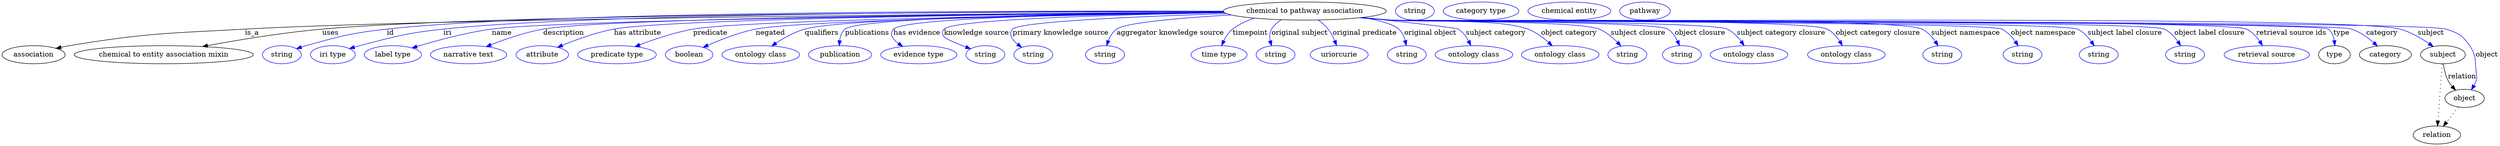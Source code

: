 digraph {
	graph [bb="0,0,4943.4,283"];
	node [label="\N"];
	"chemical to pathway association"	[height=0.5,
		label="chemical to pathway association",
		pos="2579.4,265",
		width=4.4774];
	association	[height=0.5,
		pos="62.394,178",
		width=1.7332];
	"chemical to pathway association" -> association	[label=is_a,
		lp="495.39,221.5",
		pos="e,107.14,190.57 2419.2,262.95 1996.5,259.92 857.73,250 481.39,229 326.72,220.37 287.25,221.19 134.39,196 128.71,195.06 122.81,193.93 \
116.94,192.71"];
	"chemical to entity association mixin"	[height=0.5,
		pos="320.39,178",
		width=4.9287];
	"chemical to pathway association" -> "chemical to entity association mixin"	[label=uses,
		lp="650.89,221.5",
		pos="e,397.12,194.3 2418.2,264 2016.5,263.55 978.81,259.37 634.39,229 557.02,222.18 469.83,207.75 406.99,196.13"];
	id	[color=blue,
		height=0.5,
		label=string,
		pos="554.39,178",
		width=1.0652];
	"chemical to pathway association" -> id	[color=blue,
		label=id,
		lp="769.39,221.5",
		pos="e,583.38,189.98 2418.2,264.7 2035.5,265.74 1080.5,264.56 762.39,229 690.24,220.93 672.34,215.5 602.39,196 599.29,195.13 596.09,194.17 \
592.89,193.15",
		style=solid];
	iri	[color=blue,
		height=0.5,
		label="iri type",
		pos="655.39,178",
		width=1.2277];
	"chemical to pathway association" -> iri	[color=blue,
		label=iri,
		lp="882.39,221.5",
		pos="e,688.3,190.2 2418.1,264.3 2052.6,264.41 1170.2,261.19 874.39,229 799.61,220.86 781.22,214.85 708.39,196 705.02,195.13 701.54,194.16 \
698.06,193.15",
		style=solid];
	name	[color=blue,
		height=0.5,
		label="label type",
		pos="774.39,178",
		width=1.5707];
	"chemical to pathway association" -> name	[color=blue,
		label=name,
		lp="990.39,221.5",
		pos="e,812.19,191.4 2419.5,262.58 2040.9,258.93 1110.9,248.11 970.39,229 918.75,221.98 861.11,206.29 821.78,194.35",
		style=solid];
	description	[color=blue,
		height=0.5,
		label="narrative text",
		pos="924.39,178",
		width=2.0943];
	"chemical to pathway association" -> description	[color=blue,
		label=description,
		lp="1111.9,221.5",
		pos="e,958.95,194.11 2419.1,263.03 2057.8,260.46 1201,251.99 1071.4,229 1035.7,222.68 997.04,209.22 968.29,197.87",
		style=solid];
	"has attribute"	[color=blue,
		height=0.5,
		label=attribute,
		pos="1069.4,178",
		width=1.4443];
	"chemical to pathway association" -> "has attribute"	[color=blue,
		label="has attribute",
		lp="1258.4,221.5",
		pos="e,1099.7,192.78 2419.3,262.71 2083.6,259.6 1327.2,250.31 1211.4,229 1175.8,222.44 1137.1,208.32 1109.1,196.75",
		style=solid];
	predicate	[color=blue,
		height=0.5,
		label="predicate type",
		pos="1217.4,178",
		width=2.1665];
	"chemical to pathway association" -> predicate	[color=blue,
		label=predicate,
		lp="1402.4,221.5",
		pos="e,1252.9,194.04 2420.4,261.98 2115.4,257.72 1469.1,246.73 1368.4,229 1331.9,222.57 1292.1,209.12 1262.6,197.79",
		style=solid];
	negated	[color=blue,
		height=0.5,
		label=boolean,
		pos="1360.4,178",
		width=1.2999];
	"chemical to pathway association" -> negated	[color=blue,
		label=negated,
		lp="1520.4,221.5",
		pos="e,1388,192.62 2420.6,261.8 2140.5,257.49 1579.7,246.76 1491.4,229 1458.5,222.38 1423,208.39 1397.3,196.89",
		style=solid];
	qualifiers	[color=blue,
		height=0.5,
		label="ontology class",
		pos="1501.4,178",
		width=2.1304];
	"chemical to pathway association" -> qualifiers	[color=blue,
		label=qualifiers,
		lp="1621.9,221.5",
		pos="e,1522.9,195.38 2419.6,262.57 2159.6,259.61 1665.8,251.14 1588.4,229 1568,223.18 1547.4,211.62 1531.4,201.08",
		style=solid];
	publications	[color=blue,
		height=0.5,
		label=publication,
		pos="1658.4,178",
		width=1.7332];
	"chemical to pathway association" -> publications	[color=blue,
		label=publications,
		lp="1712.4,221.5",
		pos="e,1656.9,196.02 2419.1,262.94 2165.2,260.54 1696.4,252.89 1668.4,229 1661.8,223.37 1658.8,214.71 1657.6,206.17",
		style=solid];
	"has evidence"	[color=blue,
		height=0.5,
		label="evidence type",
		pos="1814.4,178",
		width=2.0943];
	"chemical to pathway association" -> "has evidence"	[color=blue,
		label="has evidence",
		lp="1810.9,221.5",
		pos="e,1783,194.37 2419.1,262.74 2188.1,260.12 1786.7,252.23 1764.4,229 1755.2,219.42 1762.7,209.02 1774.4,200.2",
		style=solid];
	"knowledge source"	[color=blue,
		height=0.5,
		label=string,
		pos="1946.4,178",
		width=1.0652];
	"chemical to pathway association" -> "knowledge source"	[color=blue,
		label="knowledge source",
		lp="1928.9,221.5",
		pos="e,1917.1,189.71 2420.8,261.72 2216,257.97 1883.3,248.86 1864.4,229 1859.8,224.17 1860.7,219.56 1864.4,214 1867.1,209.87 1887.6,201.11 \
1907.5,193.39",
		style=solid];
	"primary knowledge source"	[color=blue,
		height=0.5,
		label=string,
		pos="2041.4,178",
		width=1.0652];
	"chemical to pathway association" -> "primary knowledge source"	[color=blue,
		label="primary knowledge source",
		lp="2095.4,221.5",
		pos="e,2018.4,192.58 2424.8,259.85 2258.3,254.6 2014.8,244.35 2000.4,229 1991.4,219.44 1999.2,208.17 2010.3,198.76",
		style=solid];
	"aggregator knowledge source"	[color=blue,
		height=0.5,
		label=string,
		pos="2183.4,178",
		width=1.0652];
	"chemical to pathway association" -> "aggregator knowledge source"	[color=blue,
		label="aggregator knowledge source",
		lp="2312.9,221.5",
		pos="e,2186.7,196.22 2433.8,257.26 2337.3,251.61 2225.2,242.32 2206.4,229 2198.6,223.46 2193.4,214.59 2189.9,205.85",
		style=solid];
	timepoint	[color=blue,
		height=0.5,
		label="time type",
		pos="2409.4,178",
		width=1.5346];
	"chemical to pathway association" -> timepoint	[color=blue,
		label=timepoint,
		lp="2471.4,221.5",
		pos="e,2414.6,196.25 2479.1,250.86 2463.8,245.74 2448.9,238.69 2436.4,229 2428.7,223.04 2422.9,214.23 2418.7,205.66",
		style=solid];
	"original subject"	[color=blue,
		height=0.5,
		label=string,
		pos="2521.4,178",
		width=1.0652];
	"chemical to pathway association" -> "original subject"	[color=blue,
		label="original subject",
		lp="2569.4,221.5",
		pos="e,2513.4,195.83 2532.9,247.74 2525.1,242.92 2518.1,236.78 2513.4,229 2509.2,222.01 2509.1,213.51 2510.7,205.53",
		style=solid];
	"original predicate"	[color=blue,
		height=0.5,
		label=uriorcurie,
		pos="2647.4,178",
		width=1.5887];
	"chemical to pathway association" -> "original predicate"	[color=blue,
		label="original predicate",
		lp="2697.9,221.5",
		pos="e,2642.2,196.38 2606.2,247.16 2613.1,241.95 2620.1,235.78 2625.4,229 2630.8,222.12 2635.2,213.69 2638.6,205.72",
		style=solid];
	"original object"	[color=blue,
		height=0.5,
		label=string,
		pos="2781.4,178",
		width=1.0652];
	"chemical to pathway association" -> "original object"	[color=blue,
		label="original object",
		lp="2827.9,221.5",
		pos="e,2780.3,196.25 2693.2,252.23 2724.8,246.9 2753.6,239.39 2765.4,229 2772,223.17 2775.9,214.61 2778.2,206.21",
		style=solid];
	"subject category"	[color=blue,
		height=0.5,
		label="ontology class",
		pos="2914.4,178",
		width=2.1304];
	"chemical to pathway association" -> "subject category"	[color=blue,
		label="subject category",
		lp="2957.9,221.5",
		pos="e,2908.3,196.26 2692.6,252.11 2777.3,243.03 2879.2,231.65 2883.4,229 2892.2,223.4 2899,214.27 2903.8,205.34",
		style=solid];
	"object category"	[color=blue,
		height=0.5,
		label="ontology class",
		pos="3085.4,178",
		width=2.1304];
	"chemical to pathway association" -> "object category"	[color=blue,
		label="object category",
		lp="3102.9,221.5",
		pos="e,3069.8,195.67 2692.9,252.19 2712.1,250.34 2731.8,248.54 2750.4,247 2810.5,242.01 2965,250.53 3021.4,229 3036.4,223.25 3050.8,212.67 \
3062.1,202.72",
		style=solid];
	"subject closure"	[color=blue,
		height=0.5,
		label=string,
		pos="3218.4,178",
		width=1.0652];
	"chemical to pathway association" -> "subject closure"	[color=blue,
		label="subject closure",
		lp="3239.9,221.5",
		pos="e,3205.6,195.28 2691.1,252 2710.8,250.13 2731.2,248.37 2750.4,247 2796.1,243.73 3119.9,246.26 3162.4,229 3176.2,223.37 3188.9,212.74 \
3198.7,202.72",
		style=solid];
	"object closure"	[color=blue,
		height=0.5,
		label=string,
		pos="3326.4,178",
		width=1.0652];
	"chemical to pathway association" -> "object closure"	[color=blue,
		label="object closure",
		lp="3362.4,221.5",
		pos="e,3321.7,196.04 2690.1,251.91 2710.2,250.03 2730.9,248.29 2750.4,247 2780.8,244.99 3272.4,244.83 3298.4,229 3307.2,223.63 3313.5,\
214.38 3317.8,205.29",
		style=solid];
	"subject category closure"	[color=blue,
		height=0.5,
		label="ontology class",
		pos="3459.4,178",
		width=2.1304];
	"chemical to pathway association" -> "subject category closure"	[color=blue,
		label="subject category closure",
		lp="3522.9,221.5",
		pos="e,3449.8,196.26 2689.7,251.86 2709.9,249.97 2730.7,248.24 2750.4,247 2787.3,244.67 3383,244.89 3416.4,229 3427.5,223.73 3436.8,214.11 \
3443.9,204.7",
		style=solid];
	"object category closure"	[color=blue,
		height=0.5,
		label="ontology class",
		pos="3652.4,178",
		width=2.1304];
	"chemical to pathway association" -> "object category closure"	[color=blue,
		label="object category closure",
		lp="3714.9,221.5",
		pos="e,3644.4,196.23 2689.2,251.8 2709.5,249.91 2730.6,248.19 2750.4,247 2798.3,244.12 3571.6,250.78 3614.4,229 3624.7,223.75 3633,214.27 \
3639.2,204.96",
		style=solid];
	"subject namespace"	[color=blue,
		height=0.5,
		label=string,
		pos="3842.4,178",
		width=1.0652];
	"chemical to pathway association" -> "subject namespace"	[color=blue,
		label="subject namespace",
		lp="3888.4,221.5",
		pos="e,3834.1,195.77 2689.2,251.74 2709.5,249.85 2730.6,248.15 2750.4,247 2808.7,243.61 3749.9,254.77 3802.4,229 3813.2,223.67 3822.1,\
213.85 3828.7,204.32",
		style=solid];
	"object namespace"	[color=blue,
		height=0.5,
		label=string,
		pos="4001.4,178",
		width=1.0652];
	"chemical to pathway association" -> "object namespace"	[color=blue,
		label="object namespace",
		lp="4042.4,221.5",
		pos="e,3992.8,195.79 2688.8,251.75 2709.2,249.85 2730.4,248.14 2750.4,247 2784,245.09 3930.1,243.6 3960.4,229 3971.4,223.7 3980.4,213.88 \
3987.2,204.34",
		style=solid];
	"subject label closure"	[color=blue,
		height=0.5,
		label=string,
		pos="4152.4,178",
		width=1.0652];
	"chemical to pathway association" -> "subject label closure"	[color=blue,
		label="subject label closure",
		lp="4204.4,221.5",
		pos="e,4143.5,195.81 2688.8,251.72 2709.2,249.82 2730.4,248.12 2750.4,247 2788.1,244.88 4076.3,245.18 4110.4,229 4121.5,223.72 4130.8,\
213.91 4137.7,204.36",
		style=solid];
	"object label closure"	[color=blue,
		height=0.5,
		label=string,
		pos="4323.4,178",
		width=1.0652];
	"chemical to pathway association" -> "object label closure"	[color=blue,
		label="object label closure",
		lp="4371.9,221.5",
		pos="e,4314.8,195.81 2688.8,251.69 2709.2,249.8 2730.4,248.11 2750.4,247 2792.9,244.64 4244,247.43 4282.4,229 4293.4,223.71 4302.4,213.9 \
4309.2,204.36",
		style=solid];
	"retrieval source ids"	[color=blue,
		height=0.5,
		label="retrieval source",
		pos="4485.4,178",
		width=2.347];
	"chemical to pathway association" -> "retrieval source ids"	[color=blue,
		label="retrieval source ids",
		lp="4533.9,221.5",
		pos="e,4476.8,196.3 2688.3,251.72 2708.9,249.81 2730.3,248.1 2750.4,247 2797.4,244.42 4403.1,249.62 4445.4,229 4456.1,223.78 4464.9,214.17 \
4471.4,204.75",
		style=solid];
	type	[height=0.5,
		pos="4619.4,178",
		width=0.86659];
	"chemical to pathway association" -> type	[color=blue,
		label=type,
		lp="4633.4,221.5",
		pos="e,4620.2,196.18 2688.3,251.7 2708.9,249.79 2730.3,248.09 2750.4,247 2776.1,245.6 4587.2,245.07 4607.4,229 4614.2,223.54 4617.6,214.93 \
4619.1,206.37",
		style=solid];
	category	[height=0.5,
		pos="4720.4,178",
		width=1.4263];
	"chemical to pathway association" -> category	[color=blue,
		label=category,
		lp="4713.9,221.5",
		pos="e,4704.8,195.26 2688.3,251.7 2708.9,249.79 2730.3,248.09 2750.4,247 2803.2,244.13 4603.3,245.89 4653.4,229 4669.6,223.54 4685.1,\
212.51 4697.1,202.2",
		style=solid];
	subject	[height=0.5,
		pos="4834.4,178",
		width=1.2277];
	"chemical to pathway association" -> subject	[color=blue,
		label=subject,
		lp="4810.4,221.5",
		pos="e,4815.1,194.33 2688.3,251.69 2708.9,249.78 2730.3,248.09 2750.4,247 2861.3,241 4642.4,258.66 4749.4,229 4770.1,223.25 4791,211.09 \
4806.9,200.2",
		style=solid];
	object	[height=0.5,
		pos="4877.4,91",
		width=1.0832];
	"chemical to pathway association" -> object	[color=blue,
		label=object,
		lp="4921.4,178",
		pos="e,4890.8,108.09 2688.3,251.69 2708.9,249.78 2730.3,248.08 2750.4,247 2808.4,243.88 4785.1,246.73 4840.4,229 4864.7,221.2 4873,217.1 \
4887.4,196 4901.3,175.59 4897.5,166.51 4900.4,142 4901.2,135.38 4902.3,133.39 4900.4,127 4899.4,123.55 4897.9,120.13 4896.1,116.85",
		style=solid];
	association_type	[color=blue,
		height=0.5,
		label=string,
		pos="2797.4,265",
		width=1.0652];
	association_category	[color=blue,
		height=0.5,
		label="category type",
		pos="2928.4,265",
		width=2.0762];
	subject -> object	[label=relation,
		lp="4872.4,134.5",
		pos="e,4859.5,107.23 4835.5,159.55 4836.7,149.57 4839.2,137.07 4844.4,127 4846.6,122.68 4849.5,118.52 4852.7,114.66"];
	relation	[height=0.5,
		pos="4822.4,18",
		width=1.2999];
	subject -> relation	[pos="e,4823.7,36.188 4833.1,159.79 4831,132.48 4827,78.994 4824.5,46.38",
		style=dotted];
	"chemical to pathway association_subject"	[color=blue,
		height=0.5,
		label="chemical entity",
		pos="3103.4,265",
		width=2.2748];
	object -> relation	[pos="e,4835.2,35.54 4864.9,73.889 4858,64.939 4849.2,53.617 4841.4,43.584",
		style=dotted];
	"chemical to pathway association_object"	[color=blue,
		height=0.5,
		label=pathway,
		pos="3253.4,265",
		width=1.3902];
}
